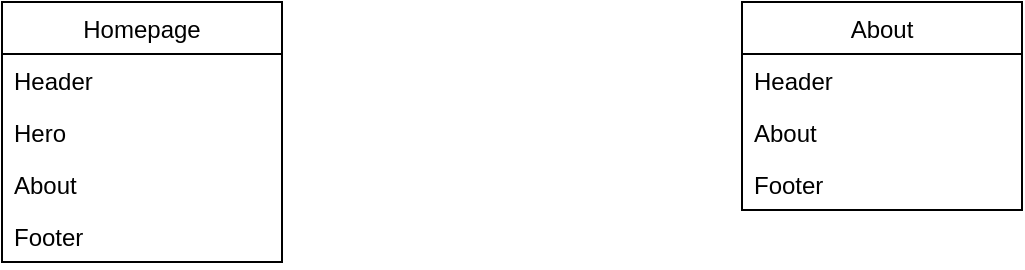 <mxfile version="14.8.6" type="github">
  <diagram id="EpqZ7rLtxHB_b2N07WJv" name="Page-1">
    <mxGraphModel dx="1422" dy="772" grid="1" gridSize="10" guides="1" tooltips="1" connect="1" arrows="1" fold="1" page="1" pageScale="1" pageWidth="850" pageHeight="1100" math="0" shadow="0">
      <root>
        <mxCell id="0" />
        <mxCell id="1" parent="0" />
        <mxCell id="VRxGJKkYh2oopjgFgkFe-4" value="Homepage" style="swimlane;fontStyle=0;childLayout=stackLayout;horizontal=1;startSize=26;horizontalStack=0;resizeParent=1;resizeParentMax=0;resizeLast=0;collapsible=1;marginBottom=0;" vertex="1" parent="1">
          <mxGeometry x="150" y="270" width="140" height="130" as="geometry" />
        </mxCell>
        <mxCell id="VRxGJKkYh2oopjgFgkFe-5" value="Header" style="text;strokeColor=none;fillColor=none;align=left;verticalAlign=top;spacingLeft=4;spacingRight=4;overflow=hidden;rotatable=0;points=[[0,0.5],[1,0.5]];portConstraint=eastwest;" vertex="1" parent="VRxGJKkYh2oopjgFgkFe-4">
          <mxGeometry y="26" width="140" height="26" as="geometry" />
        </mxCell>
        <mxCell id="VRxGJKkYh2oopjgFgkFe-6" value="Hero" style="text;strokeColor=none;fillColor=none;align=left;verticalAlign=top;spacingLeft=4;spacingRight=4;overflow=hidden;rotatable=0;points=[[0,0.5],[1,0.5]];portConstraint=eastwest;" vertex="1" parent="VRxGJKkYh2oopjgFgkFe-4">
          <mxGeometry y="52" width="140" height="26" as="geometry" />
        </mxCell>
        <mxCell id="VRxGJKkYh2oopjgFgkFe-8" value="About" style="text;strokeColor=none;fillColor=none;align=left;verticalAlign=top;spacingLeft=4;spacingRight=4;overflow=hidden;rotatable=0;points=[[0,0.5],[1,0.5]];portConstraint=eastwest;" vertex="1" parent="VRxGJKkYh2oopjgFgkFe-4">
          <mxGeometry y="78" width="140" height="26" as="geometry" />
        </mxCell>
        <mxCell id="VRxGJKkYh2oopjgFgkFe-7" value="Footer" style="text;strokeColor=none;fillColor=none;align=left;verticalAlign=top;spacingLeft=4;spacingRight=4;overflow=hidden;rotatable=0;points=[[0,0.5],[1,0.5]];portConstraint=eastwest;" vertex="1" parent="VRxGJKkYh2oopjgFgkFe-4">
          <mxGeometry y="104" width="140" height="26" as="geometry" />
        </mxCell>
        <mxCell id="VRxGJKkYh2oopjgFgkFe-9" value="About" style="swimlane;fontStyle=0;childLayout=stackLayout;horizontal=1;startSize=26;horizontalStack=0;resizeParent=1;resizeParentMax=0;resizeLast=0;collapsible=1;marginBottom=0;" vertex="1" parent="1">
          <mxGeometry x="520" y="270" width="140" height="104" as="geometry" />
        </mxCell>
        <mxCell id="VRxGJKkYh2oopjgFgkFe-10" value="Header" style="text;strokeColor=none;fillColor=none;align=left;verticalAlign=top;spacingLeft=4;spacingRight=4;overflow=hidden;rotatable=0;points=[[0,0.5],[1,0.5]];portConstraint=eastwest;" vertex="1" parent="VRxGJKkYh2oopjgFgkFe-9">
          <mxGeometry y="26" width="140" height="26" as="geometry" />
        </mxCell>
        <mxCell id="VRxGJKkYh2oopjgFgkFe-12" value="About" style="text;strokeColor=none;fillColor=none;align=left;verticalAlign=top;spacingLeft=4;spacingRight=4;overflow=hidden;rotatable=0;points=[[0,0.5],[1,0.5]];portConstraint=eastwest;" vertex="1" parent="VRxGJKkYh2oopjgFgkFe-9">
          <mxGeometry y="52" width="140" height="26" as="geometry" />
        </mxCell>
        <mxCell id="VRxGJKkYh2oopjgFgkFe-13" value="Footer" style="text;strokeColor=none;fillColor=none;align=left;verticalAlign=top;spacingLeft=4;spacingRight=4;overflow=hidden;rotatable=0;points=[[0,0.5],[1,0.5]];portConstraint=eastwest;" vertex="1" parent="VRxGJKkYh2oopjgFgkFe-9">
          <mxGeometry y="78" width="140" height="26" as="geometry" />
        </mxCell>
      </root>
    </mxGraphModel>
  </diagram>
</mxfile>
